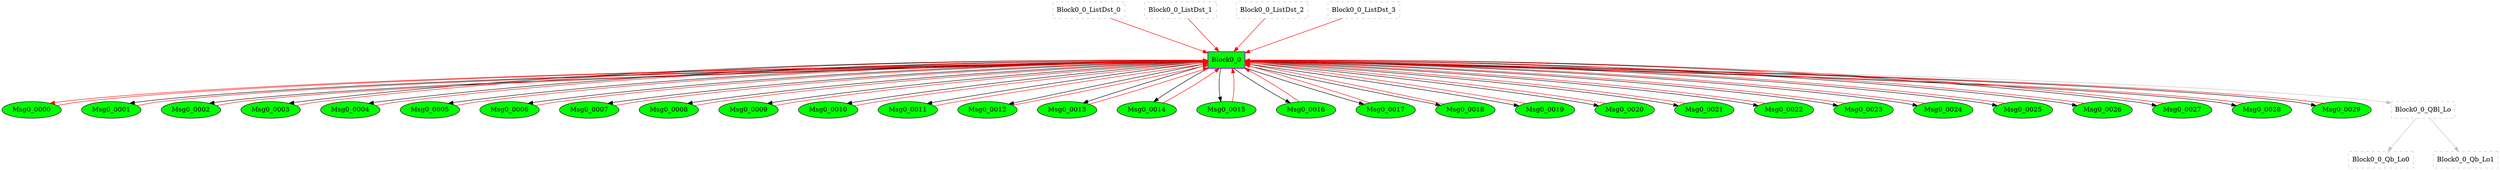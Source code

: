 digraph G {
graph [root="Demo",rankdir   = TB, nodesep           = 0.6, mindist     = 1.0, ranksep = 1.0, overlap = false]
node [style     = "filled", fillcolor = "white", color = "black"]
Block0_0[cpu="0", flags="0x0010a107", type="block", tperiod="100000000", pattern="AltDest0030", patentry="true", patexit="true", beamproc="undefined", bpentry="false", bpexit="false", qlo="true", qhi="false", qil="false", shape     = "rectangle", fillcolor = "green", penwidth=2, color = "darkorange3", penwidth=2, color = "purple"];
Msg0_0000[cpu="0", flags="0x00000102", type="tmsg", toffs="0", pattern="AltDest0030", patentry="false", patexit="false", beamproc="undefined", bpentry="false", bpexit="false", fid="1", gid="0", evtno="0", beamin="0", bpcstart="0", sid="0", bpid="0", reqnobeam="0", vacc="0", id="0x1000000000000000", par="0x0000000000000000", tef="0", shape     = "oval", fillcolor = "green"];
Msg0_0001[cpu="0", flags="0x00000102", type="tmsg", toffs="3333333", pattern="AltDest0030", patentry="false", patexit="false", beamproc="undefined", bpentry="false", bpexit="false", fid="1", gid="0", evtno="1", beamin="0", bpcstart="0", sid="0", bpid="0", reqnobeam="0", vacc="0", id="0x1000001000000000", par="0x0000000000000001", tef="0", shape     = "oval", fillcolor = "green"];
Msg0_0002[cpu="0", flags="0x00000102", type="tmsg", toffs="6666666", pattern="AltDest0030", patentry="false", patexit="false", beamproc="undefined", bpentry="false", bpexit="false", fid="1", gid="0", evtno="2", beamin="0", bpcstart="0", sid="0", bpid="0", reqnobeam="0", vacc="0", id="0x1000002000000000", par="0x0000000000000002", tef="0", shape     = "oval", fillcolor = "green"];
Msg0_0003[cpu="0", flags="0x00000102", type="tmsg", toffs="9999999", pattern="AltDest0030", patentry="false", patexit="false", beamproc="undefined", bpentry="false", bpexit="false", fid="1", gid="0", evtno="3", beamin="0", bpcstart="0", sid="0", bpid="0", reqnobeam="0", vacc="0", id="0x1000003000000000", par="0x0000000000000003", tef="0", shape     = "oval", fillcolor = "green"];
Msg0_0004[cpu="0", flags="0x00000102", type="tmsg", toffs="13333332", pattern="AltDest0030", patentry="false", patexit="false", beamproc="undefined", bpentry="false", bpexit="false", fid="1", gid="0", evtno="4", beamin="0", bpcstart="0", sid="0", bpid="0", reqnobeam="0", vacc="0", id="0x1000004000000000", par="0x0000000000000004", tef="0", shape     = "oval", fillcolor = "green"];
Msg0_0005[cpu="0", flags="0x00000102", type="tmsg", toffs="16666665", pattern="AltDest0030", patentry="false", patexit="false", beamproc="undefined", bpentry="false", bpexit="false", fid="1", gid="0", evtno="5", beamin="0", bpcstart="0", sid="0", bpid="0", reqnobeam="0", vacc="0", id="0x1000005000000000", par="0x0000000000000005", tef="0", shape     = "oval", fillcolor = "green"];
Msg0_0006[cpu="0", flags="0x00000102", type="tmsg", toffs="19999998", pattern="AltDest0030", patentry="false", patexit="false", beamproc="undefined", bpentry="false", bpexit="false", fid="1", gid="0", evtno="6", beamin="0", bpcstart="0", sid="0", bpid="0", reqnobeam="0", vacc="0", id="0x1000006000000000", par="0x0000000000000006", tef="0", shape     = "oval", fillcolor = "green"];
Msg0_0007[cpu="0", flags="0x00000102", type="tmsg", toffs="23333331", pattern="AltDest0030", patentry="false", patexit="false", beamproc="undefined", bpentry="false", bpexit="false", fid="1", gid="0", evtno="7", beamin="0", bpcstart="0", sid="0", bpid="0", reqnobeam="0", vacc="0", id="0x1000007000000000", par="0x0000000000000007", tef="0", shape     = "oval", fillcolor = "green"];
Msg0_0008[cpu="0", flags="0x00000102", type="tmsg", toffs="26666664", pattern="AltDest0030", patentry="false", patexit="false", beamproc="undefined", bpentry="false", bpexit="false", fid="1", gid="0", evtno="8", beamin="0", bpcstart="0", sid="0", bpid="0", reqnobeam="0", vacc="0", id="0x1000008000000000", par="0x0000000000000008", tef="0", shape     = "oval", fillcolor = "green"];
Msg0_0009[cpu="0", flags="0x00000102", type="tmsg", toffs="29999997", pattern="AltDest0030", patentry="false", patexit="false", beamproc="undefined", bpentry="false", bpexit="false", fid="1", gid="0", evtno="9", beamin="0", bpcstart="0", sid="0", bpid="0", reqnobeam="0", vacc="0", id="0x1000009000000000", par="0x0000000000000009", tef="0", shape     = "oval", fillcolor = "green"];
Msg0_0010[cpu="0", flags="0x00000102", type="tmsg", toffs="33333330", pattern="AltDest0030", patentry="false", patexit="false", beamproc="undefined", bpentry="false", bpexit="false", fid="1", gid="0", evtno="10", beamin="0", bpcstart="0", sid="0", bpid="0", reqnobeam="0", vacc="0", id="0x100000a000000000", par="0x000000000000000a", tef="0", shape     = "oval", fillcolor = "green"];
Msg0_0011[cpu="0", flags="0x00000102", type="tmsg", toffs="36666663", pattern="AltDest0030", patentry="false", patexit="false", beamproc="undefined", bpentry="false", bpexit="false", fid="1", gid="0", evtno="11", beamin="0", bpcstart="0", sid="0", bpid="0", reqnobeam="0", vacc="0", id="0x100000b000000000", par="0x000000000000000b", tef="0", shape     = "oval", fillcolor = "green"];
Msg0_0012[cpu="0", flags="0x00000102", type="tmsg", toffs="39999996", pattern="AltDest0030", patentry="false", patexit="false", beamproc="undefined", bpentry="false", bpexit="false", fid="1", gid="0", evtno="12", beamin="0", bpcstart="0", sid="0", bpid="0", reqnobeam="0", vacc="0", id="0x100000c000000000", par="0x000000000000000c", tef="0", shape     = "oval", fillcolor = "green"];
Msg0_0013[cpu="0", flags="0x00000102", type="tmsg", toffs="43333329", pattern="AltDest0030", patentry="false", patexit="false", beamproc="undefined", bpentry="false", bpexit="false", fid="1", gid="0", evtno="13", beamin="0", bpcstart="0", sid="0", bpid="0", reqnobeam="0", vacc="0", id="0x100000d000000000", par="0x000000000000000d", tef="0", shape     = "oval", fillcolor = "green"];
Msg0_0014[cpu="0", flags="0x00000102", type="tmsg", toffs="46666662", pattern="AltDest0030", patentry="false", patexit="false", beamproc="undefined", bpentry="false", bpexit="false", fid="1", gid="0", evtno="14", beamin="0", bpcstart="0", sid="0", bpid="0", reqnobeam="0", vacc="0", id="0x100000e000000000", par="0x000000000000000e", tef="0", shape     = "oval", fillcolor = "green"];
Msg0_0015[cpu="0", flags="0x00000102", type="tmsg", toffs="49999995", pattern="AltDest0030", patentry="false", patexit="false", beamproc="undefined", bpentry="false", bpexit="false", fid="1", gid="0", evtno="15", beamin="0", bpcstart="0", sid="0", bpid="0", reqnobeam="0", vacc="0", id="0x100000f000000000", par="0x000000000000000f", tef="0", shape     = "oval", fillcolor = "green"];
Msg0_0016[cpu="0", flags="0x00000102", type="tmsg", toffs="53333328", pattern="AltDest0030", patentry="false", patexit="false", beamproc="undefined", bpentry="false", bpexit="false", fid="1", gid="0", evtno="16", beamin="0", bpcstart="0", sid="0", bpid="0", reqnobeam="0", vacc="0", id="0x1000010000000000", par="0x0000000000000010", tef="0", shape     = "oval", fillcolor = "green"];
Msg0_0017[cpu="0", flags="0x00000102", type="tmsg", toffs="56666661", pattern="AltDest0030", patentry="false", patexit="false", beamproc="undefined", bpentry="false", bpexit="false", fid="1", gid="0", evtno="17", beamin="0", bpcstart="0", sid="0", bpid="0", reqnobeam="0", vacc="0", id="0x1000011000000000", par="0x0000000000000011", tef="0", shape     = "oval", fillcolor = "green"];
Msg0_0018[cpu="0", flags="0x00000102", type="tmsg", toffs="59999994", pattern="AltDest0030", patentry="false", patexit="false", beamproc="undefined", bpentry="false", bpexit="false", fid="1", gid="0", evtno="18", beamin="0", bpcstart="0", sid="0", bpid="0", reqnobeam="0", vacc="0", id="0x1000012000000000", par="0x0000000000000012", tef="0", shape     = "oval", fillcolor = "green"];
Msg0_0019[cpu="0", flags="0x00000102", type="tmsg", toffs="63333327", pattern="AltDest0030", patentry="false", patexit="false", beamproc="undefined", bpentry="false", bpexit="false", fid="1", gid="0", evtno="19", beamin="0", bpcstart="0", sid="0", bpid="0", reqnobeam="0", vacc="0", id="0x1000013000000000", par="0x0000000000000013", tef="0", shape     = "oval", fillcolor = "green"];
Msg0_0020[cpu="0", flags="0x00000102", type="tmsg", toffs="66666660", pattern="AltDest0030", patentry="false", patexit="false", beamproc="undefined", bpentry="false", bpexit="false", fid="1", gid="0", evtno="20", beamin="0", bpcstart="0", sid="0", bpid="0", reqnobeam="0", vacc="0", id="0x1000014000000000", par="0x0000000000000014", tef="0", shape     = "oval", fillcolor = "green"];
Msg0_0021[cpu="0", flags="0x00000102", type="tmsg", toffs="69999993", pattern="AltDest0030", patentry="false", patexit="false", beamproc="undefined", bpentry="false", bpexit="false", fid="1", gid="0", evtno="21", beamin="0", bpcstart="0", sid="0", bpid="0", reqnobeam="0", vacc="0", id="0x1000015000000000", par="0x0000000000000015", tef="0", shape     = "oval", fillcolor = "green"];
Msg0_0022[cpu="0", flags="0x00000102", type="tmsg", toffs="73333326", pattern="AltDest0030", patentry="false", patexit="false", beamproc="undefined", bpentry="false", bpexit="false", fid="1", gid="0", evtno="22", beamin="0", bpcstart="0", sid="0", bpid="0", reqnobeam="0", vacc="0", id="0x1000016000000000", par="0x0000000000000016", tef="0", shape     = "oval", fillcolor = "green"];
Msg0_0023[cpu="0", flags="0x00000102", type="tmsg", toffs="76666659", pattern="AltDest0030", patentry="false", patexit="false", beamproc="undefined", bpentry="false", bpexit="false", fid="1", gid="0", evtno="23", beamin="0", bpcstart="0", sid="0", bpid="0", reqnobeam="0", vacc="0", id="0x1000017000000000", par="0x0000000000000017", tef="0", shape     = "oval", fillcolor = "green"];
Msg0_0024[cpu="0", flags="0x00000102", type="tmsg", toffs="79999992", pattern="AltDest0030", patentry="false", patexit="false", beamproc="undefined", bpentry="false", bpexit="false", fid="1", gid="0", evtno="24", beamin="0", bpcstart="0", sid="0", bpid="0", reqnobeam="0", vacc="0", id="0x1000018000000000", par="0x0000000000000018", tef="0", shape     = "oval", fillcolor = "green"];
Msg0_0025[cpu="0", flags="0x00000102", type="tmsg", toffs="83333325", pattern="AltDest0030", patentry="false", patexit="false", beamproc="undefined", bpentry="false", bpexit="false", fid="1", gid="0", evtno="25", beamin="0", bpcstart="0", sid="0", bpid="0", reqnobeam="0", vacc="0", id="0x1000019000000000", par="0x0000000000000019", tef="0", shape     = "oval", fillcolor = "green"];
Msg0_0026[cpu="0", flags="0x00000102", type="tmsg", toffs="86666658", pattern="AltDest0030", patentry="false", patexit="false", beamproc="undefined", bpentry="false", bpexit="false", fid="1", gid="0", evtno="26", beamin="0", bpcstart="0", sid="0", bpid="0", reqnobeam="0", vacc="0", id="0x100001a000000000", par="0x000000000000001a", tef="0", shape     = "oval", fillcolor = "green"];
Msg0_0027[cpu="0", flags="0x00000102", type="tmsg", toffs="89999991", pattern="AltDest0030", patentry="false", patexit="false", beamproc="undefined", bpentry="false", bpexit="false", fid="1", gid="0", evtno="27", beamin="0", bpcstart="0", sid="0", bpid="0", reqnobeam="0", vacc="0", id="0x100001b000000000", par="0x000000000000001b", tef="0", shape     = "oval", fillcolor = "green"];
Msg0_0028[cpu="0", flags="0x00000102", type="tmsg", toffs="93333324", pattern="AltDest0030", patentry="false", patexit="false", beamproc="undefined", bpentry="false", bpexit="false", fid="1", gid="0", evtno="28", beamin="0", bpcstart="0", sid="0", bpid="0", reqnobeam="0", vacc="0", id="0x100001c000000000", par="0x000000000000001c", tef="0", shape     = "oval", fillcolor = "green"];
Msg0_0029[cpu="0", flags="0x00000102", type="tmsg", toffs="96666657", pattern="AltDest0030", patentry="false", patexit="false", beamproc="undefined", bpentry="false", bpexit="false", fid="1", gid="0", evtno="29", beamin="0", bpcstart="0", sid="0", bpid="0", reqnobeam="0", vacc="0", id="0x100001d000000000", par="0x000000000000001d", tef="0", shape     = "oval", fillcolor = "green"];
Block0_0_QBl_Lo[cpu="0", flags="0x00000009", type="qinfo", shape = "rectangle", color = "gray", style = "dashed, filled"];
Block0_0_Qb_Lo0[cpu="0", flags="0x0000000a", type="qbuf", shape = "rectangle", color = "gray", style = "dashed, filled"];
Block0_0_Qb_Lo1[cpu="0", flags="0x0000000a", type="qbuf", shape = "rectangle", color = "gray", style = "dashed, filled"];
Block0_0_ListDst_0[cpu="0", flags="0x0000000c", type="listdst", shape = "rectangle", color = "gray", style = "dashed, filled"];
Block0_0_ListDst_1[cpu="0", flags="0x0000000c", type="listdst", shape = "rectangle", color = "gray", style = "dashed, filled"];
Block0_0_ListDst_2[cpu="0", flags="0x0000000c", type="listdst", shape = "rectangle", color = "gray", style = "dashed, filled"];
Block0_0_ListDst_3[cpu="0", flags="0x0000000c", type="listdst", shape = "rectangle", color = "gray", style = "dashed, filled"];
Block0_0->Msg0_0000 [type="defdst", color = "red"];
Block0_0->Block0_0_QBl_Lo [type="priolo", color = "gray"];
Msg0_0028->Block0_0 [type="defdst", color = "red"];
Msg0_0000->Block0_0 [type="defdst", color = "red"];
Msg0_0001->Block0_0 [type="defdst", color = "red"];
Msg0_0002->Block0_0 [type="defdst", color = "red"];
Msg0_0003->Block0_0 [type="defdst", color = "red"];
Msg0_0016->Block0_0 [type="defdst", color = "red"];
Msg0_0004->Block0_0 [type="defdst", color = "red"];
Msg0_0005->Block0_0 [type="defdst", color = "red"];
Msg0_0014->Block0_0 [type="defdst", color = "red"];
Msg0_0006->Block0_0 [type="defdst", color = "red"];
Msg0_0017->Block0_0 [type="defdst", color = "red"];
Msg0_0007->Block0_0 [type="defdst", color = "red"];
Msg0_0008->Block0_0 [type="defdst", color = "red"];
Msg0_0009->Block0_0 [type="defdst", color = "red"];
Msg0_0010->Block0_0 [type="defdst", color = "red"];
Msg0_0011->Block0_0 [type="defdst", color = "red"];
Msg0_0012->Block0_0 [type="defdst", color = "red"];
Msg0_0013->Block0_0 [type="defdst", color = "red"];
Msg0_0015->Block0_0 [type="defdst", color = "red"];
Msg0_0022->Block0_0 [type="defdst", color = "red"];
Msg0_0018->Block0_0 [type="defdst", color = "red"];
Msg0_0021->Block0_0 [type="defdst", color = "red"];
Msg0_0019->Block0_0 [type="defdst", color = "red"];
Msg0_0020->Block0_0 [type="defdst", color = "red"];
Msg0_0023->Block0_0 [type="defdst", color = "red"];
Msg0_0024->Block0_0 [type="defdst", color = "red"];
Msg0_0025->Block0_0 [type="defdst", color = "red"];
Msg0_0026->Block0_0 [type="defdst", color = "red"];
Msg0_0027->Block0_0 [type="defdst", color = "red"];
Msg0_0029->Block0_0 [type="defdst", color = "red"];
Block0_0_ListDst_1->Block0_0 [type="defdst", color = "red"];
Block0_0->Msg0_0010 [type="altdst", color = "black"];
Block0_0->Msg0_0011 [type="altdst", color = "black"];
Block0_0->Msg0_0012 [type="altdst", color = "black"];
Block0_0->Msg0_0013 [type="altdst", color = "black"];
Block0_0->Msg0_0014 [type="altdst", color = "black"];
Block0_0->Msg0_0015 [type="altdst", color = "black"];
Block0_0->Msg0_0016 [type="altdst", color = "black"];
Block0_0->Msg0_0017 [type="altdst", color = "black"];
Block0_0->Msg0_0018 [type="altdst", color = "black"];
Block0_0_ListDst_0->Block0_0 [type="defdst", color = "red"];
Block0_0->Msg0_0002 [type="altdst", color = "black"];
Block0_0->Msg0_0003 [type="altdst", color = "black"];
Block0_0->Msg0_0004 [type="altdst", color = "black"];
Block0_0->Msg0_0005 [type="altdst", color = "black"];
Block0_0->Msg0_0006 [type="altdst", color = "black"];
Block0_0->Msg0_0007 [type="altdst", color = "black"];
Block0_0->Msg0_0008 [type="altdst", color = "black"];
Block0_0->Msg0_0009 [type="altdst", color = "black"];
Block0_0_QBl_Lo->Block0_0_Qb_Lo0 [type="meta", color = "gray"];
Block0_0_QBl_Lo->Block0_0_Qb_Lo1 [type="meta", color = "gray"];
Block0_0_ListDst_2->Block0_0 [type="defdst", color = "red"];
Block0_0->Msg0_0019 [type="altdst", color = "black"];
Block0_0->Msg0_0020 [type="altdst", color = "black"];
Block0_0->Msg0_0021 [type="altdst", color = "black"];
Block0_0->Msg0_0022 [type="altdst", color = "black"];
Block0_0->Msg0_0023 [type="altdst", color = "black"];
Block0_0->Msg0_0024 [type="altdst", color = "black"];
Block0_0->Msg0_0025 [type="altdst", color = "black"];
Block0_0->Msg0_0026 [type="altdst", color = "black"];
Block0_0->Msg0_0027 [type="altdst", color = "black"];
Block0_0_ListDst_3->Block0_0 [type="defdst", color = "red"];
Block0_0->Msg0_0028 [type="altdst", color = "black"];
Block0_0->Msg0_0029 [type="altdst", color = "black"];
Block0_0->Msg0_0001 [type="altdst", color = "black"];
}

